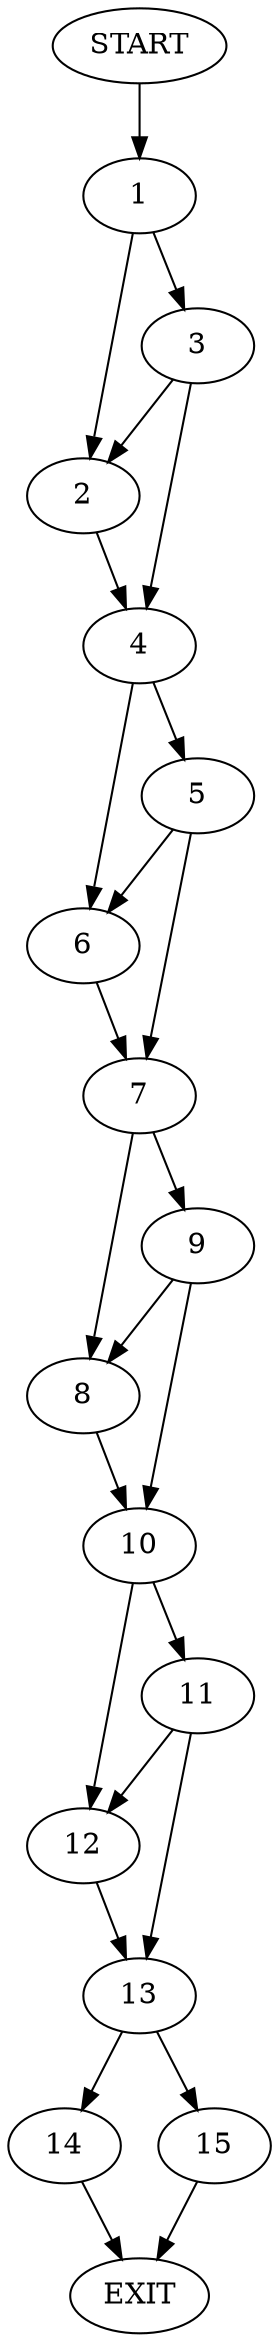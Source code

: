 digraph {
0 [label="START"]
16 [label="EXIT"]
0 -> 1
1 -> 2
1 -> 3
3 -> 4
3 -> 2
2 -> 4
4 -> 5
4 -> 6
6 -> 7
5 -> 6
5 -> 7
7 -> 8
7 -> 9
8 -> 10
9 -> 10
9 -> 8
10 -> 11
10 -> 12
12 -> 13
11 -> 13
11 -> 12
13 -> 14
13 -> 15
14 -> 16
15 -> 16
}

